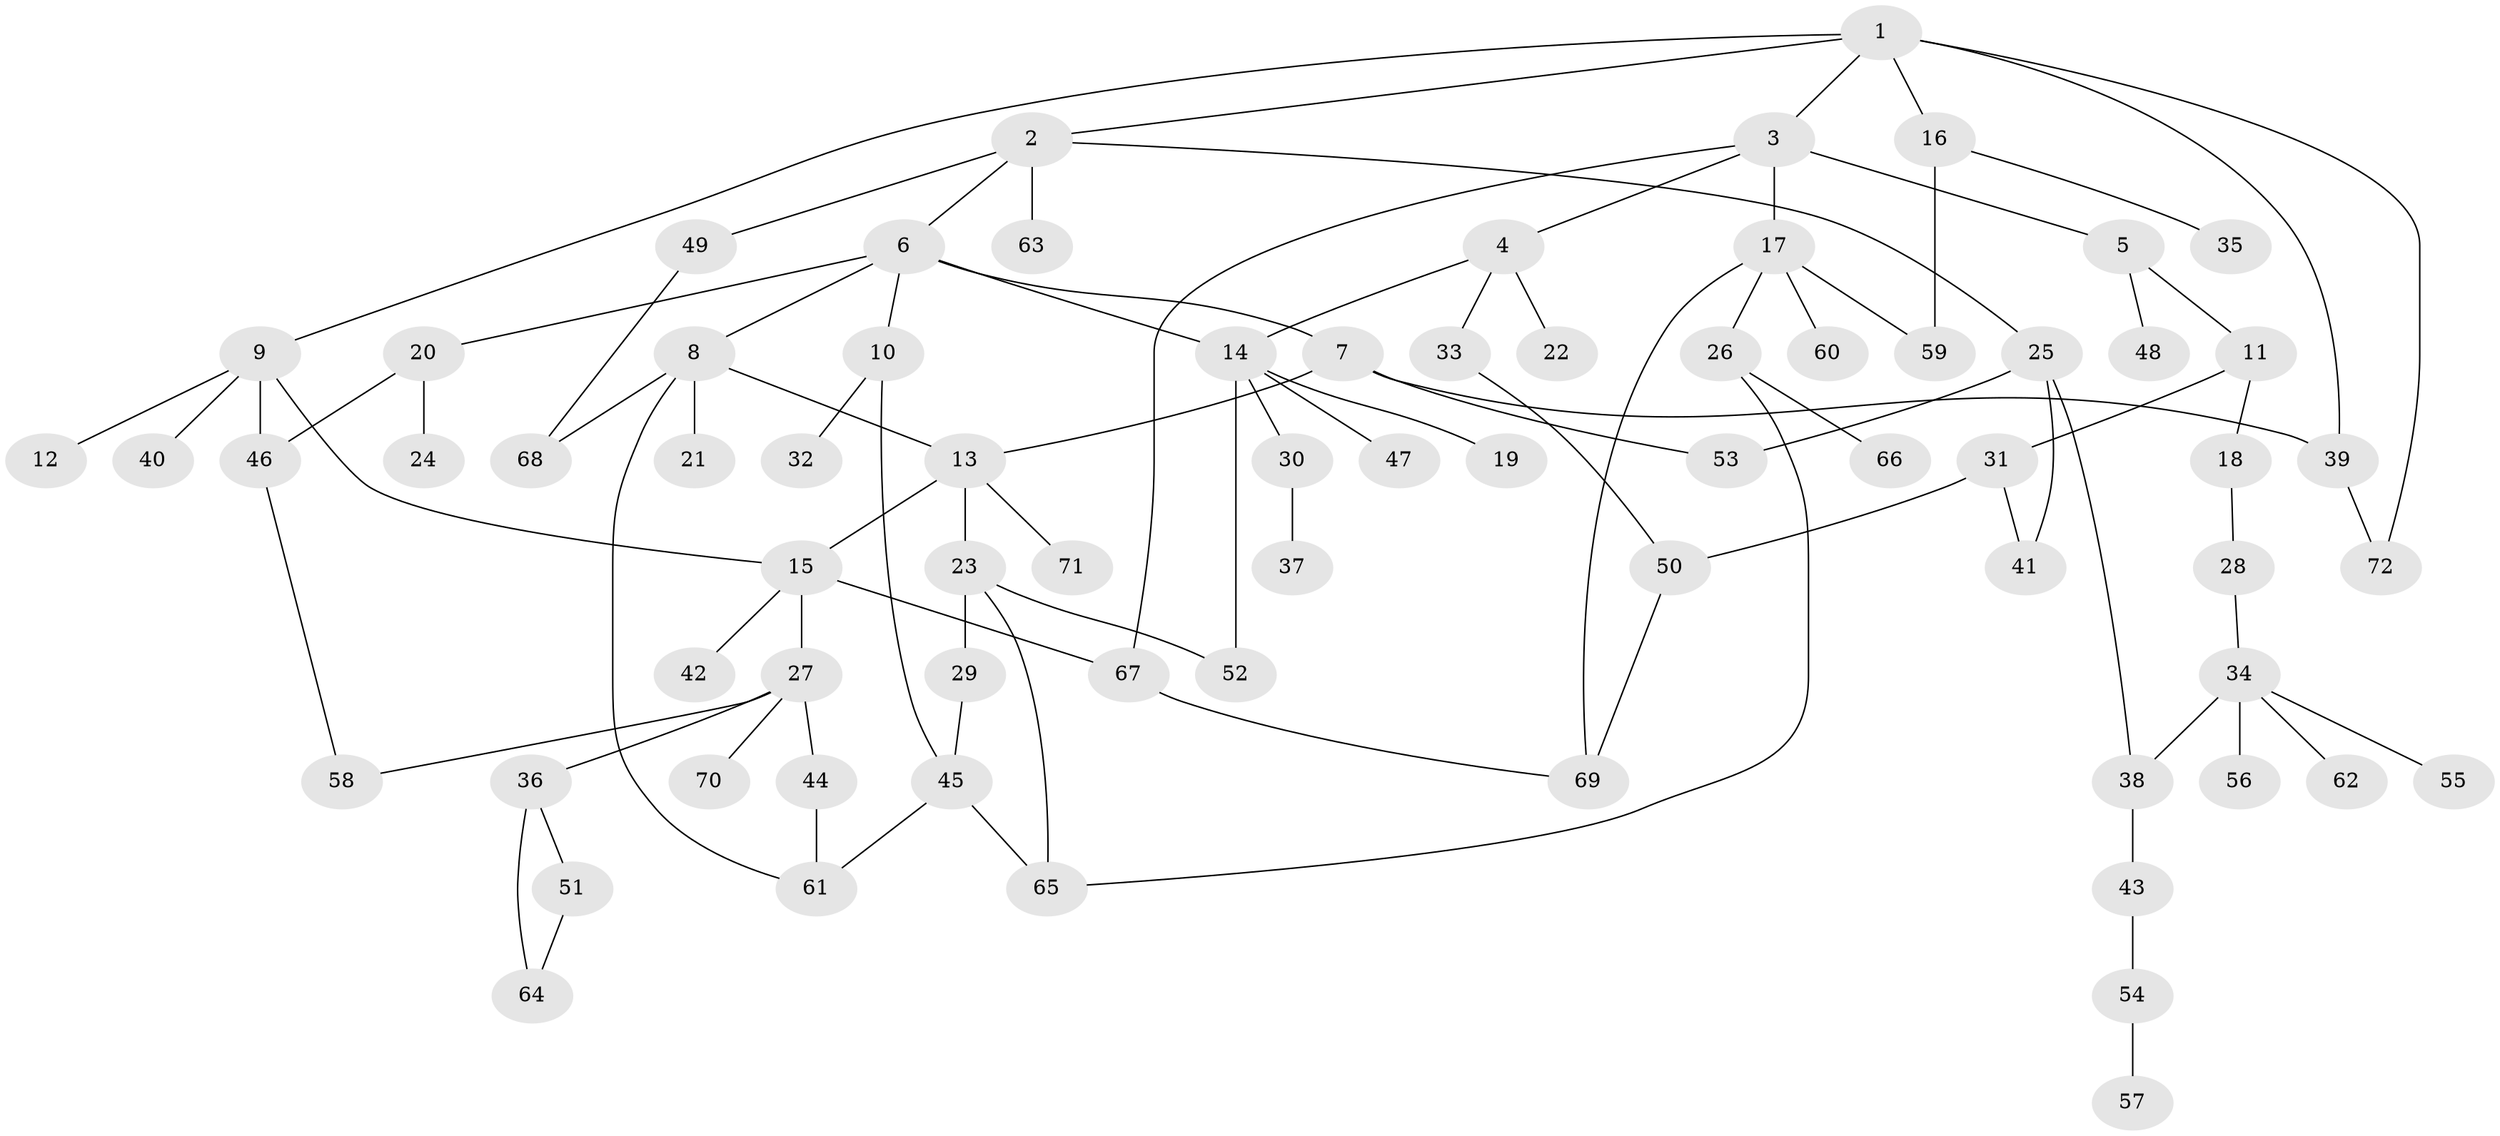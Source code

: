 // coarse degree distribution, {8: 0.020833333333333332, 9: 0.020833333333333332, 7: 0.020833333333333332, 3: 0.14583333333333334, 2: 0.22916666666666666, 4: 0.14583333333333334, 5: 0.0625, 1: 0.3333333333333333, 6: 0.020833333333333332}
// Generated by graph-tools (version 1.1) at 2025/51/02/27/25 19:51:39]
// undirected, 72 vertices, 94 edges
graph export_dot {
graph [start="1"]
  node [color=gray90,style=filled];
  1;
  2;
  3;
  4;
  5;
  6;
  7;
  8;
  9;
  10;
  11;
  12;
  13;
  14;
  15;
  16;
  17;
  18;
  19;
  20;
  21;
  22;
  23;
  24;
  25;
  26;
  27;
  28;
  29;
  30;
  31;
  32;
  33;
  34;
  35;
  36;
  37;
  38;
  39;
  40;
  41;
  42;
  43;
  44;
  45;
  46;
  47;
  48;
  49;
  50;
  51;
  52;
  53;
  54;
  55;
  56;
  57;
  58;
  59;
  60;
  61;
  62;
  63;
  64;
  65;
  66;
  67;
  68;
  69;
  70;
  71;
  72;
  1 -- 2;
  1 -- 3;
  1 -- 9;
  1 -- 16;
  1 -- 39;
  1 -- 72;
  2 -- 6;
  2 -- 25;
  2 -- 49;
  2 -- 63;
  3 -- 4;
  3 -- 5;
  3 -- 17;
  3 -- 67;
  4 -- 22;
  4 -- 33;
  4 -- 14;
  5 -- 11;
  5 -- 48;
  6 -- 7;
  6 -- 8;
  6 -- 10;
  6 -- 14;
  6 -- 20;
  7 -- 53;
  7 -- 13;
  7 -- 39;
  8 -- 13;
  8 -- 21;
  8 -- 61;
  8 -- 68;
  9 -- 12;
  9 -- 15;
  9 -- 40;
  9 -- 46;
  10 -- 32;
  10 -- 45;
  11 -- 18;
  11 -- 31;
  13 -- 23;
  13 -- 71;
  13 -- 15;
  14 -- 19;
  14 -- 30;
  14 -- 47;
  14 -- 52;
  15 -- 27;
  15 -- 42;
  15 -- 67;
  16 -- 35;
  16 -- 59;
  17 -- 26;
  17 -- 60;
  17 -- 69;
  17 -- 59;
  18 -- 28;
  20 -- 24;
  20 -- 46;
  23 -- 29;
  23 -- 52;
  23 -- 65;
  25 -- 41;
  25 -- 53;
  25 -- 38;
  26 -- 66;
  26 -- 65;
  27 -- 36;
  27 -- 44;
  27 -- 70;
  27 -- 58;
  28 -- 34;
  29 -- 45;
  30 -- 37;
  31 -- 41;
  31 -- 50;
  33 -- 50;
  34 -- 38;
  34 -- 55;
  34 -- 56;
  34 -- 62;
  36 -- 51;
  36 -- 64;
  38 -- 43;
  39 -- 72;
  43 -- 54;
  44 -- 61;
  45 -- 61;
  45 -- 65;
  46 -- 58;
  49 -- 68;
  50 -- 69;
  51 -- 64;
  54 -- 57;
  67 -- 69;
}
